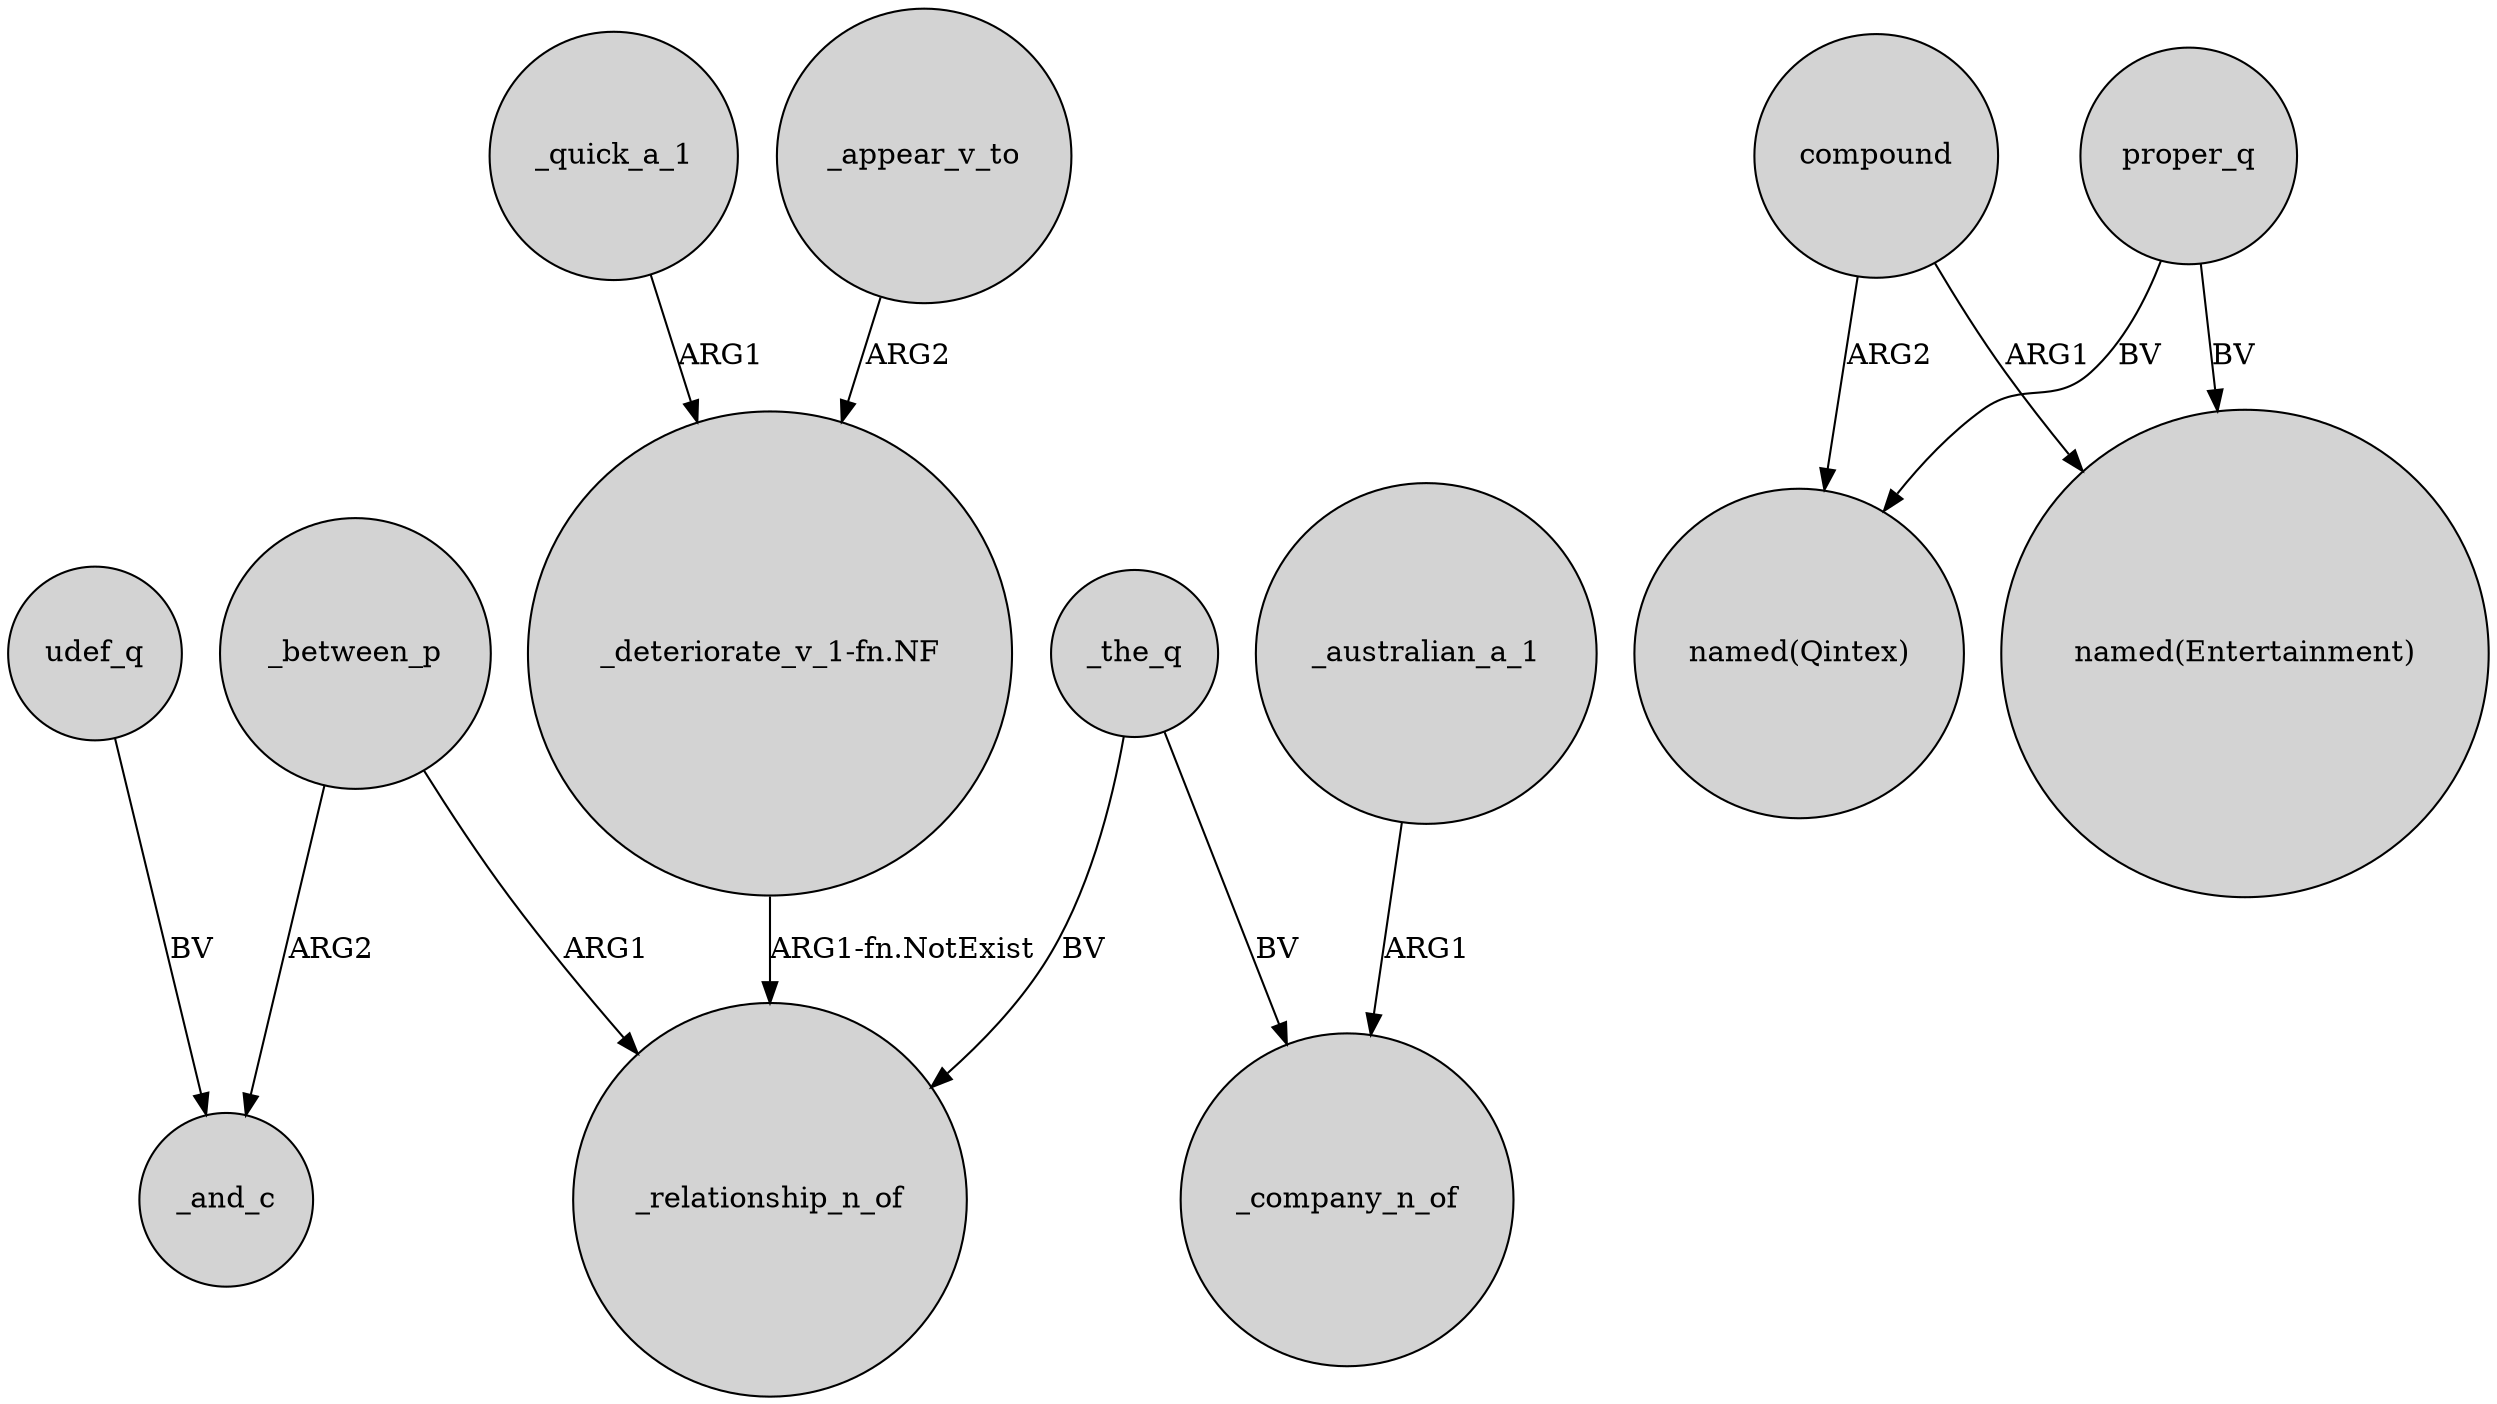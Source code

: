 digraph {
	node [shape=circle style=filled]
	_between_p -> _relationship_n_of [label=ARG1]
	_quick_a_1 -> "_deteriorate_v_1-fn.NF" [label=ARG1]
	compound -> "named(Qintex)" [label=ARG2]
	"_deteriorate_v_1-fn.NF" -> _relationship_n_of [label="ARG1-fn.NotExist"]
	compound -> "named(Entertainment)" [label=ARG1]
	_between_p -> _and_c [label=ARG2]
	_the_q -> _relationship_n_of [label=BV]
	udef_q -> _and_c [label=BV]
	_australian_a_1 -> _company_n_of [label=ARG1]
	proper_q -> "named(Qintex)" [label=BV]
	proper_q -> "named(Entertainment)" [label=BV]
	_the_q -> _company_n_of [label=BV]
	_appear_v_to -> "_deteriorate_v_1-fn.NF" [label=ARG2]
}
